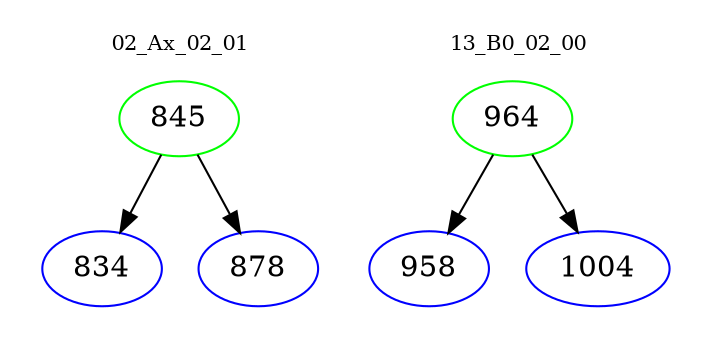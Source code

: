 digraph{
subgraph cluster_0 {
color = white
label = "02_Ax_02_01";
fontsize=10;
T0_845 [label="845", color="green"]
T0_845 -> T0_834 [color="black"]
T0_834 [label="834", color="blue"]
T0_845 -> T0_878 [color="black"]
T0_878 [label="878", color="blue"]
}
subgraph cluster_1 {
color = white
label = "13_B0_02_00";
fontsize=10;
T1_964 [label="964", color="green"]
T1_964 -> T1_958 [color="black"]
T1_958 [label="958", color="blue"]
T1_964 -> T1_1004 [color="black"]
T1_1004 [label="1004", color="blue"]
}
}
